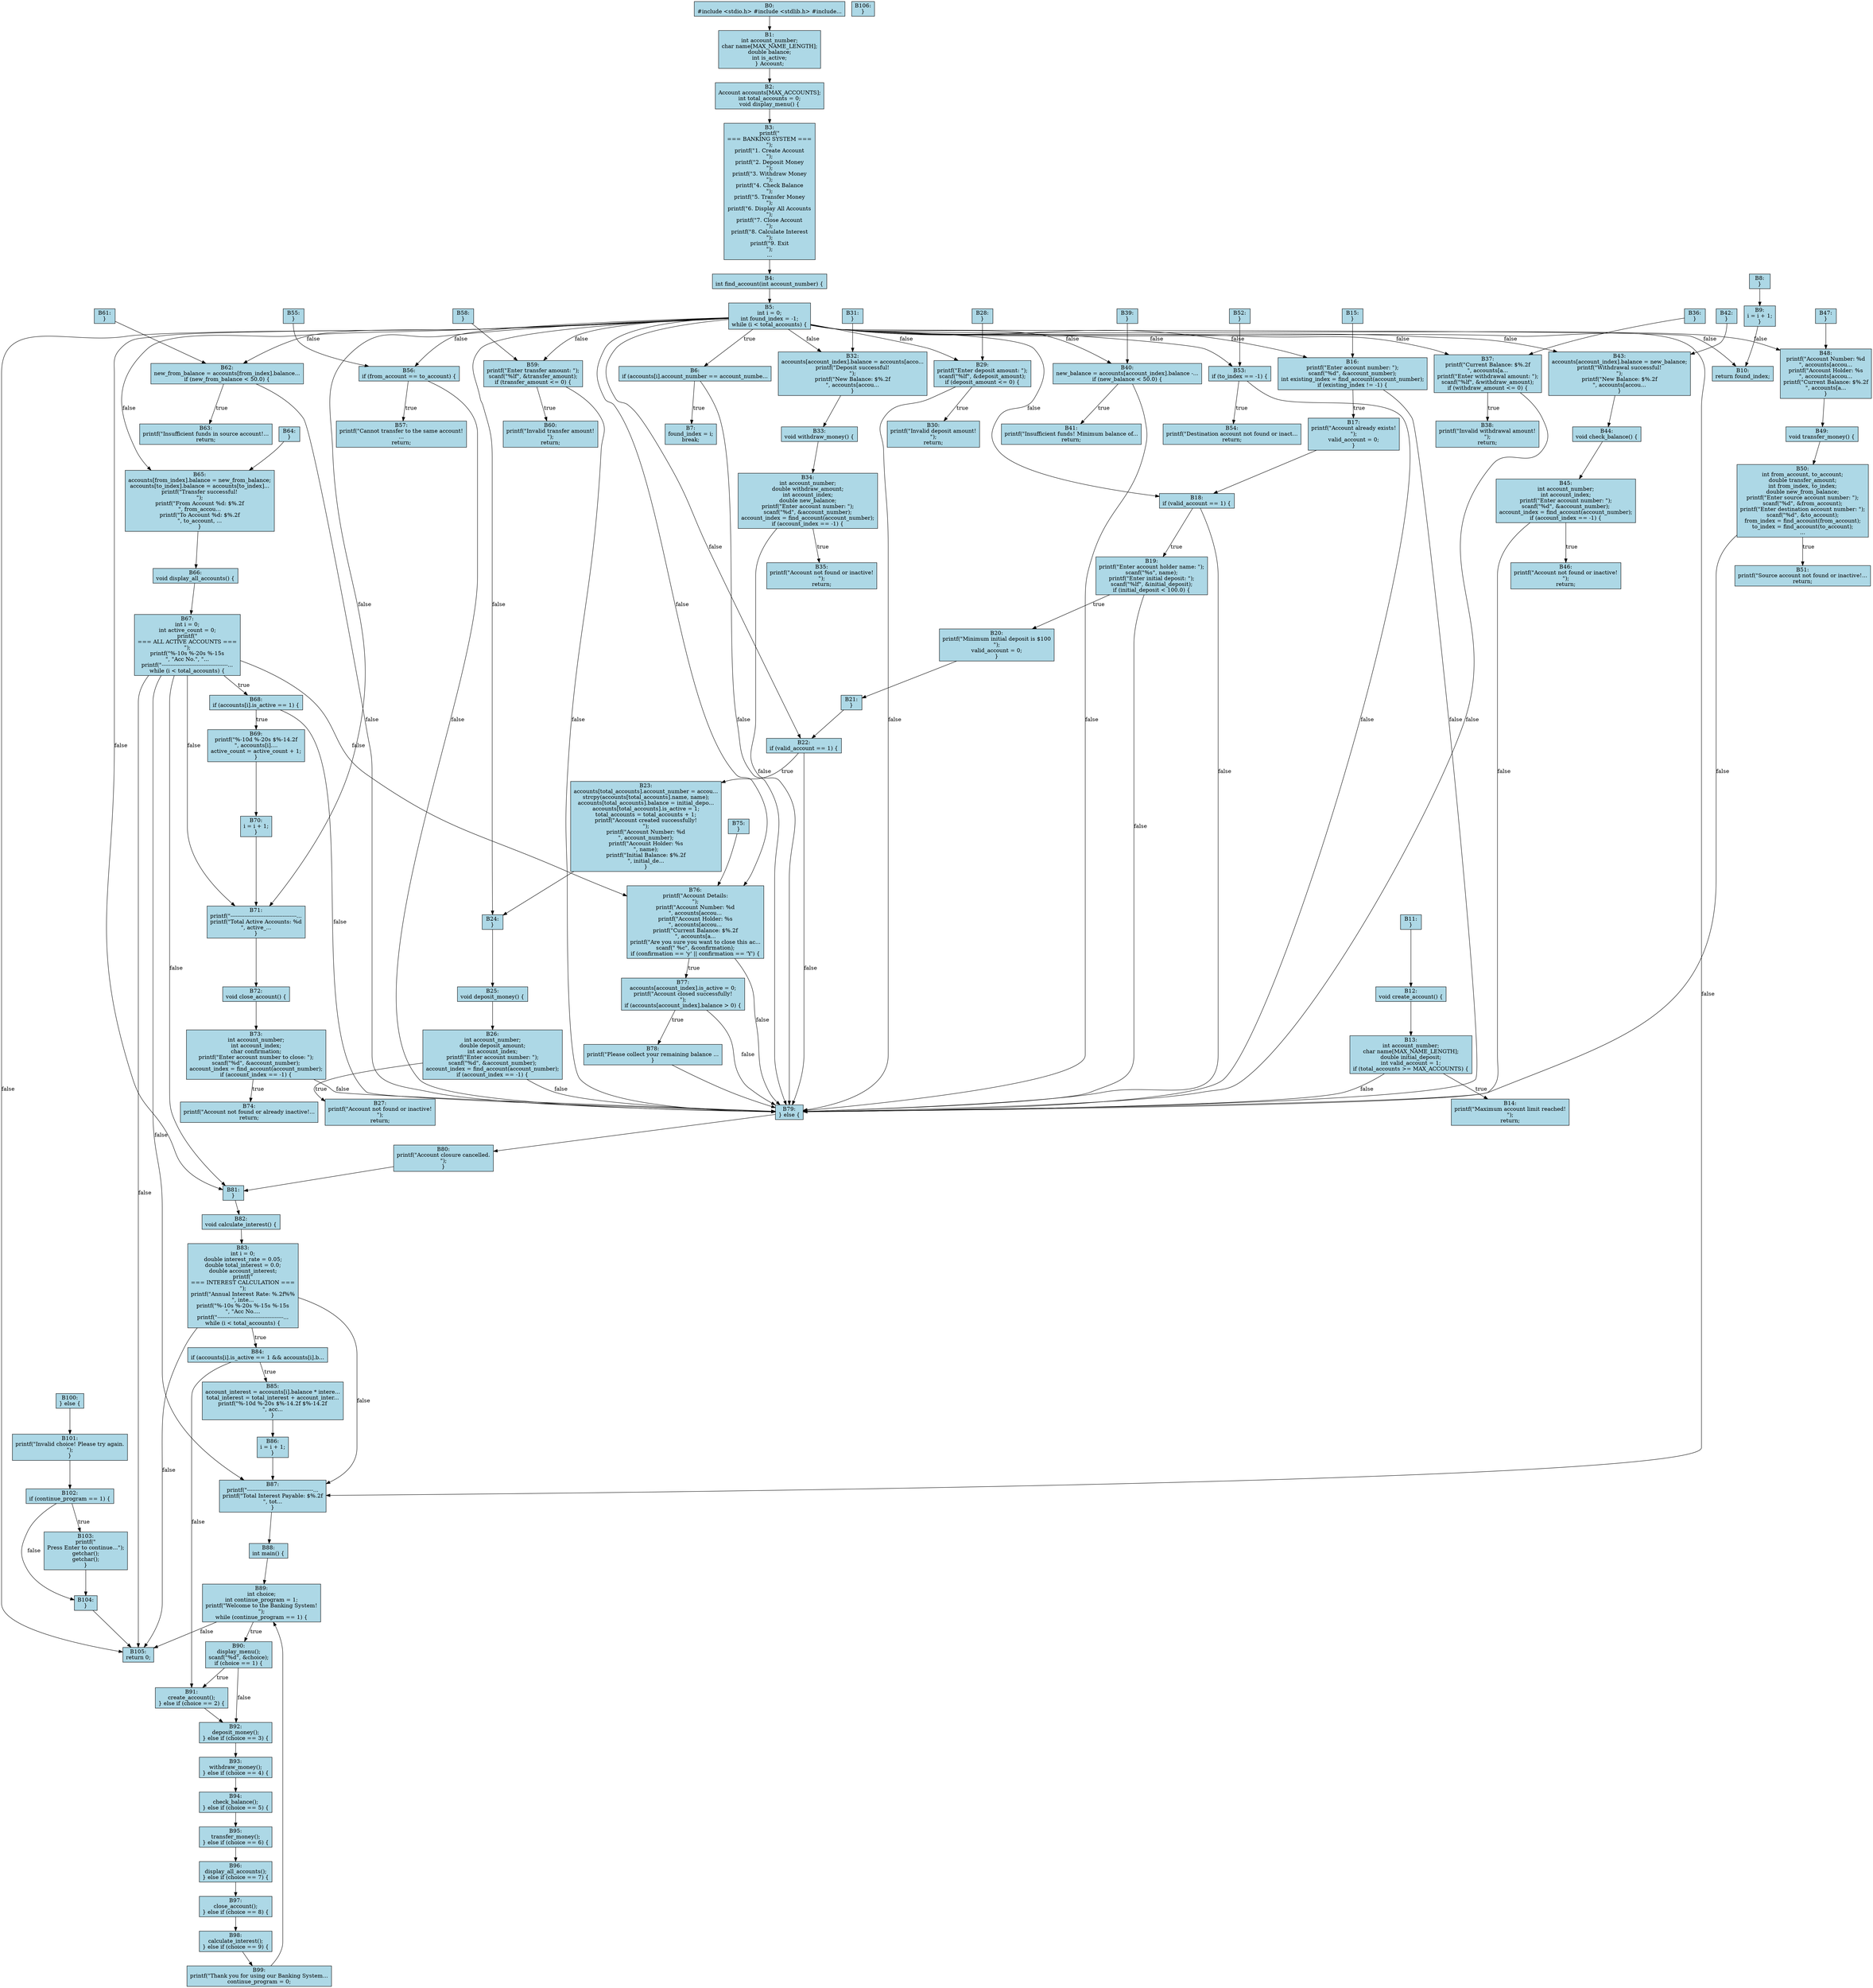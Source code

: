 digraph banking_system_CFG {
    rankdir=TB;
    node [shape=box, style=filled, fillcolor=lightblue];

    B0 [label="B0:\n#include <stdio.h> #include <stdlib.h> #include..."];
    B1 [label="B1:\nint account_number;\nchar name[MAX_NAME_LENGTH];\ndouble balance;\nint is_active;\n\} Account;"];
    B2 [label="B2:\nAccount accounts[MAX_ACCOUNTS];\nint total_accounts = 0;\nvoid display_menu() \{"];
    B3 [label="B3:\nprintf(\"\n=== BANKING SYSTEM ===\n\");\nprintf(\"1. Create Account\n\");\nprintf(\"2. Deposit Money\n\");\nprintf(\"3. Withdraw Money\n\");\nprintf(\"4. Check Balance\n\");\nprintf(\"5. Transfer Money\n\");\nprintf(\"6. Display All Accounts\n\");\nprintf(\"7. Close Account\n\");\nprintf(\"8. Calculate Interest\n\");\nprintf(\"9. Exit\n\");\n..."];
    B4 [label="B4:\nint find_account(int account_number) \{"];
    B5 [label="B5:\nint i = 0;\nint found_index = -1;\nwhile (i < total_accounts) \{"];
    B6 [label="B6:\nif (accounts[i].account_number == account_numbe..."];
    B7 [label="B7:\nfound_index = i;\nbreak;"];
    B8 [label="B8:\n\}"];
    B9 [label="B9:\ni = i + 1;\n\}"];
    B10 [label="B10:\nreturn found_index;"];
    B11 [label="B11:\n\}"];
    B12 [label="B12:\nvoid create_account() \{"];
    B13 [label="B13:\nint account_number;\nchar name[MAX_NAME_LENGTH];\ndouble initial_deposit;\nint valid_account = 1;\nif (total_accounts >= MAX_ACCOUNTS) \{"];
    B14 [label="B14:\nprintf(\"Maximum account limit reached!\n\");\nreturn;"];
    B15 [label="B15:\n\}"];
    B16 [label="B16:\nprintf(\"Enter account number: \");\nscanf(\"%d\", &account_number);\nint existing_index = find_account(account_number);\nif (existing_index != -1) \{"];
    B17 [label="B17:\nprintf(\"Account already exists!\n\");\nvalid_account = 0;\n\}"];
    B18 [label="B18:\nif (valid_account == 1) \{"];
    B19 [label="B19:\nprintf(\"Enter account holder name: \");\nscanf(\"%s\", name);\nprintf(\"Enter initial deposit: \");\nscanf(\"%lf\", &initial_deposit);\nif (initial_deposit < 100.0) \{"];
    B20 [label="B20:\nprintf(\"Minimum initial deposit is $100\n\");\nvalid_account = 0;\n\}"];
    B21 [label="B21:\n\}"];
    B22 [label="B22:\nif (valid_account == 1) \{"];
    B23 [label="B23:\naccounts[total_accounts].account_number = accou...\nstrcpy(accounts[total_accounts].name, name);\naccounts[total_accounts].balance = initial_depo...\naccounts[total_accounts].is_active = 1;\ntotal_accounts = total_accounts + 1;\nprintf(\"Account created successfully!\n\");\nprintf(\"Account Number: %d\n\", account_number);\nprintf(\"Account Holder: %s\n\", name);\nprintf(\"Initial Balance: $%.2f\n\", initial_de...\n\}"];
    B24 [label="B24:\n\}"];
    B25 [label="B25:\nvoid deposit_money() \{"];
    B26 [label="B26:\nint account_number;\ndouble deposit_amount;\nint account_index;\nprintf(\"Enter account number: \");\nscanf(\"%d\", &account_number);\naccount_index = find_account(account_number);\nif (account_index == -1) \{"];
    B27 [label="B27:\nprintf(\"Account not found or inactive!\n\");\nreturn;"];
    B28 [label="B28:\n\}"];
    B29 [label="B29:\nprintf(\"Enter deposit amount: \");\nscanf(\"%lf\", &deposit_amount);\nif (deposit_amount <= 0) \{"];
    B30 [label="B30:\nprintf(\"Invalid deposit amount!\n\");\nreturn;"];
    B31 [label="B31:\n\}"];
    B32 [label="B32:\naccounts[account_index].balance = accounts[acco...\nprintf(\"Deposit successful!\n\");\nprintf(\"New Balance: $%.2f\n\", accounts[accou...\n\}"];
    B33 [label="B33:\nvoid withdraw_money() \{"];
    B34 [label="B34:\nint account_number;\ndouble withdraw_amount;\nint account_index;\ndouble new_balance;\nprintf(\"Enter account number: \");\nscanf(\"%d\", &account_number);\naccount_index = find_account(account_number);\nif (account_index == -1) \{"];
    B35 [label="B35:\nprintf(\"Account not found or inactive!\n\");\nreturn;"];
    B36 [label="B36:\n\}"];
    B37 [label="B37:\nprintf(\"Current Balance: $%.2f\n\", accounts[a...\nprintf(\"Enter withdrawal amount: \");\nscanf(\"%lf\", &withdraw_amount);\nif (withdraw_amount <= 0) \{"];
    B38 [label="B38:\nprintf(\"Invalid withdrawal amount!\n\");\nreturn;"];
    B39 [label="B39:\n\}"];
    B40 [label="B40:\nnew_balance = accounts[account_index].balance -...\nif (new_balance < 50.0) \{"];
    B41 [label="B41:\nprintf(\"Insufficient funds! Minimum balance of...\nreturn;"];
    B42 [label="B42:\n\}"];
    B43 [label="B43:\naccounts[account_index].balance = new_balance;\nprintf(\"Withdrawal successful!\n\");\nprintf(\"New Balance: $%.2f\n\", accounts[accou...\n\}"];
    B44 [label="B44:\nvoid check_balance() \{"];
    B45 [label="B45:\nint account_number;\nint account_index;\nprintf(\"Enter account number: \");\nscanf(\"%d\", &account_number);\naccount_index = find_account(account_number);\nif (account_index == -1) \{"];
    B46 [label="B46:\nprintf(\"Account not found or inactive!\n\");\nreturn;"];
    B47 [label="B47:\n\}"];
    B48 [label="B48:\nprintf(\"Account Number: %d\n\", accounts[accou...\nprintf(\"Account Holder: %s\n\", accounts[accou...\nprintf(\"Current Balance: $%.2f\n\", accounts[a...\n\}"];
    B49 [label="B49:\nvoid transfer_money() \{"];
    B50 [label="B50:\nint from_account, to_account;\ndouble transfer_amount;\nint from_index, to_index;\ndouble new_from_balance;\nprintf(\"Enter source account number: \");\nscanf(\"%d\", &from_account);\nprintf(\"Enter destination account number: \");\nscanf(\"%d\", &to_account);\nfrom_index = find_account(from_account);\nto_index = find_account(to_account);\n..."];
    B51 [label="B51:\nprintf(\"Source account not found or inactive!\...\nreturn;"];
    B52 [label="B52:\n\}"];
    B53 [label="B53:\nif (to_index == -1) \{"];
    B54 [label="B54:\nprintf(\"Destination account not found or inact...\nreturn;"];
    B55 [label="B55:\n\}"];
    B56 [label="B56:\nif (from_account == to_account) \{"];
    B57 [label="B57:\nprintf(\"Cannot transfer to the same account!\n...\nreturn;"];
    B58 [label="B58:\n\}"];
    B59 [label="B59:\nprintf(\"Enter transfer amount: \");\nscanf(\"%lf\", &transfer_amount);\nif (transfer_amount <= 0) \{"];
    B60 [label="B60:\nprintf(\"Invalid transfer amount!\n\");\nreturn;"];
    B61 [label="B61:\n\}"];
    B62 [label="B62:\nnew_from_balance = accounts[from_index].balance...\nif (new_from_balance < 50.0) \{"];
    B63 [label="B63:\nprintf(\"Insufficient funds in source account!\...\nreturn;"];
    B64 [label="B64:\n\}"];
    B65 [label="B65:\naccounts[from_index].balance = new_from_balance;\naccounts[to_index].balance = accounts[to_index]...\nprintf(\"Transfer successful!\n\");\nprintf(\"From Account %d: $%.2f\n\", from_accou...\nprintf(\"To Account %d: $%.2f\n\", to_account, ...\n\}"];
    B66 [label="B66:\nvoid display_all_accounts() \{"];
    B67 [label="B67:\nint i = 0;\nint active_count = 0;\nprintf(\"\n=== ALL ACTIVE ACCOUNTS ===\n\");\nprintf(\"%-10s %-20s %-15s\n\", \"Acc No.\", \"...\nprintf(\"--------------------------------------...\nwhile (i < total_accounts) \{"];
    B68 [label="B68:\nif (accounts[i].is_active == 1) \{"];
    B69 [label="B69:\nprintf(\"%-10d %-20s $%-14.2f\n\", accounts[i]....\nactive_count = active_count + 1;\n\}"];
    B70 [label="B70:\ni = i + 1;\n\}"];
    B71 [label="B71:\nprintf(\"--------------------------------------...\nprintf(\"Total Active Accounts: %d\n\", active_...\n\}"];
    B72 [label="B72:\nvoid close_account() \{"];
    B73 [label="B73:\nint account_number;\nint account_index;\nchar confirmation;\nprintf(\"Enter account number to close: \");\nscanf(\"%d\", &account_number);\naccount_index = find_account(account_number);\nif (account_index == -1) \{"];
    B74 [label="B74:\nprintf(\"Account not found or already inactive!...\nreturn;"];
    B75 [label="B75:\n\}"];
    B76 [label="B76:\nprintf(\"Account Details:\n\");\nprintf(\"Account Number: %d\n\", accounts[accou...\nprintf(\"Account Holder: %s\n\", accounts[accou...\nprintf(\"Current Balance: $%.2f\n\", accounts[a...\nprintf(\"Are you sure you want to close this ac...\nscanf(\" %c\", &confirmation);\nif (confirmation == 'y' || confirmation == 'Y') \{"];
    B77 [label="B77:\naccounts[account_index].is_active = 0;\nprintf(\"Account closed successfully!\n\");\nif (accounts[account_index].balance > 0) \{"];
    B78 [label="B78:\nprintf(\"Please collect your remaining balance ...\n\}"];
    B79 [label="B79:\n\} else \{"];
    B80 [label="B80:\nprintf(\"Account closure cancelled.\n\");\n\}"];
    B81 [label="B81:\n\}"];
    B82 [label="B82:\nvoid calculate_interest() \{"];
    B83 [label="B83:\nint i = 0;\ndouble interest_rate = 0.05;\ndouble total_interest = 0.0;\ndouble account_interest;\nprintf(\"\n=== INTEREST CALCULATION ===\n\");\nprintf(\"Annual Interest Rate: %.2f%%\n\", inte...\nprintf(\"%-10s %-20s %-15s %-15s\n\", \"Acc No....\nprintf(\"--------------------------------------...\nwhile (i < total_accounts) \{"];
    B84 [label="B84:\nif (accounts[i].is_active == 1 && accounts[i].b..."];
    B85 [label="B85:\naccount_interest = accounts[i].balance * intere...\ntotal_interest = total_interest + account_inter...\nprintf(\"%-10d %-20s $%-14.2f $%-14.2f\n\", acc...\n\}"];
    B86 [label="B86:\ni = i + 1;\n\}"];
    B87 [label="B87:\nprintf(\"--------------------------------------...\nprintf(\"Total Interest Payable: $%.2f\n\", tot...\n\}"];
    B88 [label="B88:\nint main() \{"];
    B89 [label="B89:\nint choice;\nint continue_program = 1;\nprintf(\"Welcome to the Banking System!\n\");\nwhile (continue_program == 1) \{"];
    B90 [label="B90:\ndisplay_menu();\nscanf(\"%d\", &choice);\nif (choice == 1) \{"];
    B91 [label="B91:\ncreate_account();\n\} else if (choice == 2) \{"];
    B92 [label="B92:\ndeposit_money();\n\} else if (choice == 3) \{"];
    B93 [label="B93:\nwithdraw_money();\n\} else if (choice == 4) \{"];
    B94 [label="B94:\ncheck_balance();\n\} else if (choice == 5) \{"];
    B95 [label="B95:\ntransfer_money();\n\} else if (choice == 6) \{"];
    B96 [label="B96:\ndisplay_all_accounts();\n\} else if (choice == 7) \{"];
    B97 [label="B97:\nclose_account();\n\} else if (choice == 8) \{"];
    B98 [label="B98:\ncalculate_interest();\n\} else if (choice == 9) \{"];
    B99 [label="B99:\nprintf(\"Thank you for using our Banking System...\ncontinue_program = 0;"];
    B100 [label="B100:\n\} else \{"];
    B101 [label="B101:\nprintf(\"Invalid choice! Please try again.\n\");\n\}"];
    B102 [label="B102:\nif (continue_program == 1) \{"];
    B103 [label="B103:\nprintf(\"\nPress Enter to continue...\");\ngetchar();\ngetchar();\n\}"];
    B104 [label="B104:\n\}"];
    B105 [label="B105:\nreturn 0;"];
    B106 [label="B106:\n\}"];

    B0 -> B1;
    B1 -> B2;
    B2 -> B3;
    B3 -> B4;
    B4 -> B5;
    B5 -> B6 [label="true"];
    B5 -> B10 [label="false"];
    B5 -> B16 [label="false"];
    B5 -> B18 [label="false"];
    B5 -> B22 [label="false"];
    B5 -> B24 [label="false"];
    B5 -> B29 [label="false"];
    B5 -> B32 [label="false"];
    B5 -> B37 [label="false"];
    B5 -> B40 [label="false"];
    B5 -> B43 [label="false"];
    B5 -> B48 [label="false"];
    B5 -> B53 [label="false"];
    B5 -> B56 [label="false"];
    B5 -> B59 [label="false"];
    B5 -> B62 [label="false"];
    B5 -> B65 [label="false"];
    B5 -> B71 [label="false"];
    B5 -> B76 [label="false"];
    B5 -> B81 [label="false"];
    B5 -> B87 [label="false"];
    B5 -> B105 [label="false"];
    B6 -> B7 [label="true"];
    B6 -> B79 [label="false"];
    B8 -> B9;
    B9 -> B10;
    B11 -> B12;
    B12 -> B13;
    B13 -> B14 [label="true"];
    B13 -> B79 [label="false"];
    B15 -> B16;
    B16 -> B17 [label="true"];
    B16 -> B79 [label="false"];
    B17 -> B18;
    B18 -> B19 [label="true"];
    B18 -> B79 [label="false"];
    B19 -> B20 [label="true"];
    B19 -> B79 [label="false"];
    B20 -> B21;
    B21 -> B22;
    B22 -> B23 [label="true"];
    B22 -> B79 [label="false"];
    B23 -> B24;
    B24 -> B25;
    B25 -> B26;
    B26 -> B27 [label="true"];
    B26 -> B79 [label="false"];
    B28 -> B29;
    B29 -> B30 [label="true"];
    B29 -> B79 [label="false"];
    B31 -> B32;
    B32 -> B33;
    B33 -> B34;
    B34 -> B35 [label="true"];
    B34 -> B79 [label="false"];
    B36 -> B37;
    B37 -> B38 [label="true"];
    B37 -> B79 [label="false"];
    B39 -> B40;
    B40 -> B41 [label="true"];
    B40 -> B79 [label="false"];
    B42 -> B43;
    B43 -> B44;
    B44 -> B45;
    B45 -> B46 [label="true"];
    B45 -> B79 [label="false"];
    B47 -> B48;
    B48 -> B49;
    B49 -> B50;
    B50 -> B51 [label="true"];
    B50 -> B79 [label="false"];
    B52 -> B53;
    B53 -> B54 [label="true"];
    B53 -> B79 [label="false"];
    B55 -> B56;
    B56 -> B57 [label="true"];
    B56 -> B79 [label="false"];
    B58 -> B59;
    B59 -> B60 [label="true"];
    B59 -> B79 [label="false"];
    B61 -> B62;
    B62 -> B63 [label="true"];
    B62 -> B79 [label="false"];
    B64 -> B65;
    B65 -> B66;
    B66 -> B67;
    B67 -> B68 [label="true"];
    B67 -> B71 [label="false"];
    B67 -> B76 [label="false"];
    B67 -> B81 [label="false"];
    B67 -> B87 [label="false"];
    B67 -> B105 [label="false"];
    B68 -> B69 [label="true"];
    B68 -> B79 [label="false"];
    B69 -> B70;
    B70 -> B71;
    B71 -> B72;
    B72 -> B73;
    B73 -> B74 [label="true"];
    B73 -> B79 [label="false"];
    B75 -> B76;
    B76 -> B77 [label="true"];
    B76 -> B79 [label="false"];
    B77 -> B78 [label="true"];
    B77 -> B79 [label="false"];
    B78 -> B79;
    B79 -> B80;
    B80 -> B81;
    B81 -> B82;
    B82 -> B83;
    B83 -> B84 [label="true"];
    B83 -> B87 [label="false"];
    B83 -> B105 [label="false"];
    B84 -> B85 [label="true"];
    B84 -> B91 [label="false"];
    B85 -> B86;
    B86 -> B87;
    B87 -> B88;
    B88 -> B89;
    B89 -> B90 [label="true"];
    B89 -> B105 [label="false"];
    B90 -> B91 [label="true"];
    B90 -> B92 [label="false"];
    B91 -> B92;
    B92 -> B93;
    B93 -> B94;
    B94 -> B95;
    B95 -> B96;
    B96 -> B97;
    B97 -> B98;
    B98 -> B99;
    B99 -> B89;
    B100 -> B101;
    B101 -> B102;
    B102 -> B103 [label="true"];
    B102 -> B104 [label="false"];
    B103 -> B104;
    B104 -> B105;
}